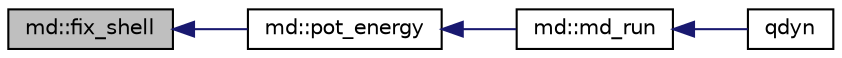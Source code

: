 digraph "md::fix_shell"
{
  edge [fontname="Helvetica",fontsize="10",labelfontname="Helvetica",labelfontsize="10"];
  node [fontname="Helvetica",fontsize="10",shape=record];
  rankdir="LR";
  Node1 [label="md::fix_shell",height=0.2,width=0.4,color="black", fillcolor="grey75", style="filled" fontcolor="black"];
  Node1 -> Node2 [dir="back",color="midnightblue",fontsize="10",style="solid",fontname="Helvetica"];
  Node2 [label="md::pot_energy",height=0.2,width=0.4,color="black", fillcolor="white", style="filled",URL="$classmd.html#a1d2fcb4bf9fce9c03ef3cc9584c719b2"];
  Node2 -> Node3 [dir="back",color="midnightblue",fontsize="10",style="solid",fontname="Helvetica"];
  Node3 [label="md::md_run",height=0.2,width=0.4,color="black", fillcolor="white", style="filled",URL="$classmd.html#a171682c3783373090d6525d6b435211e"];
  Node3 -> Node4 [dir="back",color="midnightblue",fontsize="10",style="solid",fontname="Helvetica"];
  Node4 [label="qdyn",height=0.2,width=0.4,color="black", fillcolor="white", style="filled",URL="$qdyn_8f90.html#a93aa3f5a63d37164f411c008fce7e62c"];
}
